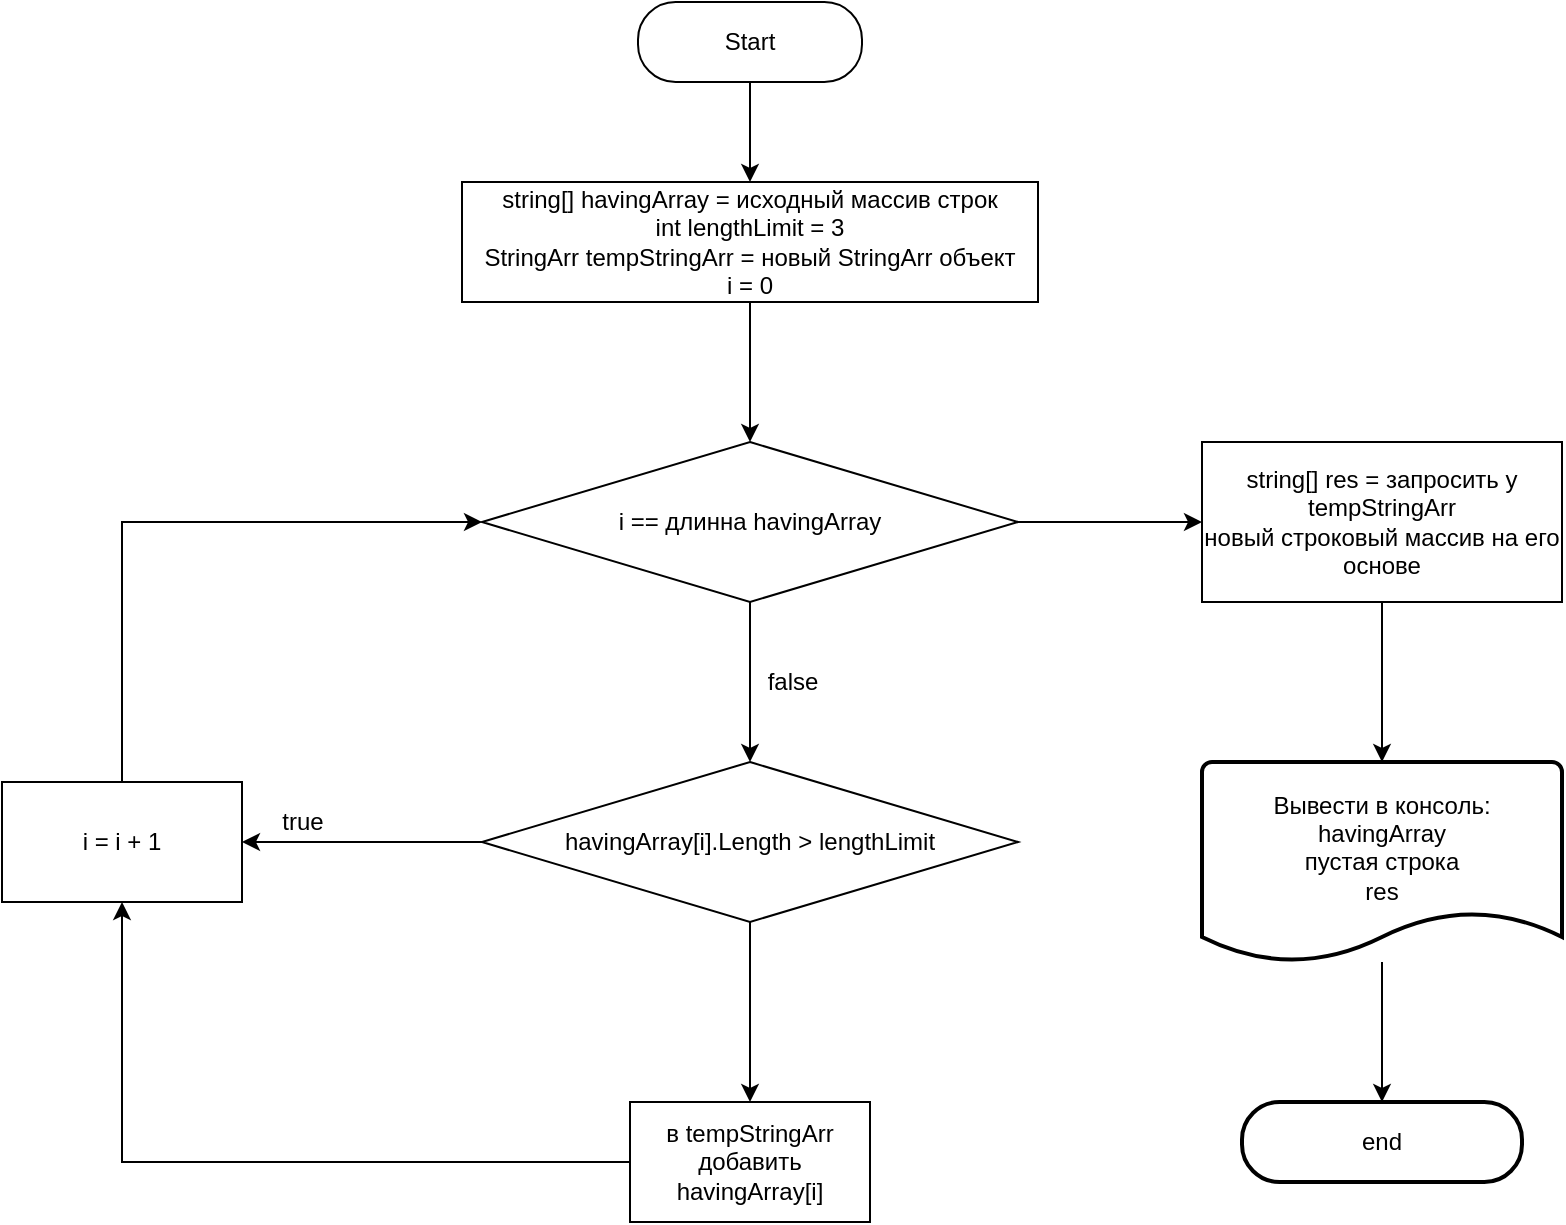 <mxfile version="20.7.4" type="device"><diagram id="WHZAXTVe0H5Fs7IbaXtB" name="Страница 1"><mxGraphModel dx="1674" dy="716" grid="1" gridSize="10" guides="1" tooltips="1" connect="1" arrows="1" fold="1" page="1" pageScale="1" pageWidth="827" pageHeight="1169" math="0" shadow="0"><root><mxCell id="0"/><mxCell id="1" parent="0"/><mxCell id="MBRIkOpgtOWEB2TJILyb-2" value="" style="edgeStyle=orthogonalEdgeStyle;rounded=0;orthogonalLoop=1;jettySize=auto;html=1;" edge="1" parent="1" source="l2u0mDd9kwK1WnS7RR9c-1" target="MBRIkOpgtOWEB2TJILyb-1"><mxGeometry relative="1" as="geometry"/></mxCell><mxCell id="l2u0mDd9kwK1WnS7RR9c-1" value="Start" style="rounded=1;whiteSpace=wrap;html=1;arcSize=47;" parent="1" vertex="1"><mxGeometry x="358" width="112" height="40" as="geometry"/></mxCell><mxCell id="MBRIkOpgtOWEB2TJILyb-4" value="" style="edgeStyle=orthogonalEdgeStyle;rounded=0;orthogonalLoop=1;jettySize=auto;html=1;" edge="1" parent="1" source="MBRIkOpgtOWEB2TJILyb-1" target="MBRIkOpgtOWEB2TJILyb-3"><mxGeometry relative="1" as="geometry"/></mxCell><mxCell id="MBRIkOpgtOWEB2TJILyb-1" value="&lt;div&gt;string[] havingArray = исходный массив строк&lt;/div&gt;&lt;div&gt;int lengthLimit = 3&lt;/div&gt;&lt;div&gt;StringArr tempStringArr = новый StringArr объект&lt;br&gt;&lt;/div&gt;&lt;div&gt;i = 0&lt;br&gt;&lt;/div&gt;" style="rounded=0;whiteSpace=wrap;html=1;" vertex="1" parent="1"><mxGeometry x="270" y="90" width="288" height="60" as="geometry"/></mxCell><mxCell id="MBRIkOpgtOWEB2TJILyb-6" value="" style="edgeStyle=orthogonalEdgeStyle;rounded=0;orthogonalLoop=1;jettySize=auto;html=1;" edge="1" parent="1" source="MBRIkOpgtOWEB2TJILyb-3" target="MBRIkOpgtOWEB2TJILyb-5"><mxGeometry relative="1" as="geometry"><Array as="points"><mxPoint x="414" y="330"/><mxPoint x="414" y="330"/></Array></mxGeometry></mxCell><mxCell id="MBRIkOpgtOWEB2TJILyb-17" value="" style="edgeStyle=orthogonalEdgeStyle;rounded=0;orthogonalLoop=1;jettySize=auto;html=1;" edge="1" parent="1" source="MBRIkOpgtOWEB2TJILyb-3" target="MBRIkOpgtOWEB2TJILyb-16"><mxGeometry relative="1" as="geometry"/></mxCell><mxCell id="MBRIkOpgtOWEB2TJILyb-3" value="i == длинна havingArray" style="rhombus;whiteSpace=wrap;html=1;rounded=0;" vertex="1" parent="1"><mxGeometry x="280" y="220" width="268" height="80" as="geometry"/></mxCell><mxCell id="MBRIkOpgtOWEB2TJILyb-9" value="" style="edgeStyle=orthogonalEdgeStyle;rounded=0;orthogonalLoop=1;jettySize=auto;html=1;" edge="1" parent="1" source="MBRIkOpgtOWEB2TJILyb-5" target="MBRIkOpgtOWEB2TJILyb-8"><mxGeometry relative="1" as="geometry"/></mxCell><mxCell id="MBRIkOpgtOWEB2TJILyb-13" value="" style="edgeStyle=orthogonalEdgeStyle;rounded=0;orthogonalLoop=1;jettySize=auto;html=1;" edge="1" parent="1" source="MBRIkOpgtOWEB2TJILyb-5" target="MBRIkOpgtOWEB2TJILyb-12"><mxGeometry relative="1" as="geometry"/></mxCell><mxCell id="MBRIkOpgtOWEB2TJILyb-5" value="havingArray[i].Length &amp;gt; lengthLimit" style="rhombus;whiteSpace=wrap;html=1;rounded=0;" vertex="1" parent="1"><mxGeometry x="280" y="380" width="268" height="80" as="geometry"/></mxCell><mxCell id="MBRIkOpgtOWEB2TJILyb-7" value="false" style="text;html=1;align=center;verticalAlign=middle;resizable=0;points=[];autosize=1;strokeColor=none;fillColor=none;" vertex="1" parent="1"><mxGeometry x="410" y="325" width="50" height="30" as="geometry"/></mxCell><mxCell id="MBRIkOpgtOWEB2TJILyb-14" style="edgeStyle=orthogonalEdgeStyle;rounded=0;orthogonalLoop=1;jettySize=auto;html=1;exitX=0.5;exitY=0;exitDx=0;exitDy=0;entryX=0;entryY=0.5;entryDx=0;entryDy=0;" edge="1" parent="1" source="MBRIkOpgtOWEB2TJILyb-8" target="MBRIkOpgtOWEB2TJILyb-3"><mxGeometry relative="1" as="geometry"/></mxCell><mxCell id="MBRIkOpgtOWEB2TJILyb-8" value="i = i + 1" style="whiteSpace=wrap;html=1;rounded=0;" vertex="1" parent="1"><mxGeometry x="40" y="390" width="120" height="60" as="geometry"/></mxCell><mxCell id="MBRIkOpgtOWEB2TJILyb-11" value="true" style="text;html=1;align=center;verticalAlign=middle;resizable=0;points=[];autosize=1;strokeColor=none;fillColor=none;" vertex="1" parent="1"><mxGeometry x="170" y="395" width="40" height="30" as="geometry"/></mxCell><mxCell id="MBRIkOpgtOWEB2TJILyb-15" style="edgeStyle=orthogonalEdgeStyle;rounded=0;orthogonalLoop=1;jettySize=auto;html=1;exitX=0;exitY=0.5;exitDx=0;exitDy=0;entryX=0.5;entryY=1;entryDx=0;entryDy=0;" edge="1" parent="1" source="MBRIkOpgtOWEB2TJILyb-12" target="MBRIkOpgtOWEB2TJILyb-8"><mxGeometry relative="1" as="geometry"/></mxCell><mxCell id="MBRIkOpgtOWEB2TJILyb-12" value="&lt;div&gt;в tempStringArr добавить&lt;/div&gt;&lt;div&gt;havingArray[i]&lt;/div&gt;" style="whiteSpace=wrap;html=1;rounded=0;" vertex="1" parent="1"><mxGeometry x="354" y="550" width="120" height="60" as="geometry"/></mxCell><mxCell id="MBRIkOpgtOWEB2TJILyb-21" style="edgeStyle=orthogonalEdgeStyle;rounded=0;orthogonalLoop=1;jettySize=auto;html=1;exitX=0.5;exitY=1;exitDx=0;exitDy=0;entryX=0.5;entryY=0;entryDx=0;entryDy=0;entryPerimeter=0;" edge="1" parent="1" source="MBRIkOpgtOWEB2TJILyb-16" target="MBRIkOpgtOWEB2TJILyb-20"><mxGeometry relative="1" as="geometry"/></mxCell><mxCell id="MBRIkOpgtOWEB2TJILyb-16" value="&lt;div&gt;string[] res = запросить у tempStringArr &lt;br&gt;&lt;/div&gt;&lt;div&gt;новый строковый массив на его основе&lt;br&gt;&lt;/div&gt;" style="whiteSpace=wrap;html=1;rounded=0;" vertex="1" parent="1"><mxGeometry x="640" y="220" width="180" height="80" as="geometry"/></mxCell><mxCell id="MBRIkOpgtOWEB2TJILyb-23" value="" style="edgeStyle=orthogonalEdgeStyle;rounded=0;orthogonalLoop=1;jettySize=auto;html=1;" edge="1" parent="1" source="MBRIkOpgtOWEB2TJILyb-20" target="MBRIkOpgtOWEB2TJILyb-22"><mxGeometry relative="1" as="geometry"/></mxCell><mxCell id="MBRIkOpgtOWEB2TJILyb-20" value="&lt;div&gt;Вывести в консоль:&lt;/div&gt;&lt;div&gt;havingArray&lt;/div&gt;&lt;div&gt;пустая строка&lt;/div&gt;&lt;div&gt;res&lt;/div&gt;&lt;div&gt;&lt;br&gt;&lt;/div&gt;" style="strokeWidth=2;html=1;shape=mxgraph.flowchart.document2;whiteSpace=wrap;size=0.25;" vertex="1" parent="1"><mxGeometry x="640" y="380" width="180" height="100" as="geometry"/></mxCell><mxCell id="MBRIkOpgtOWEB2TJILyb-22" value="end" style="rounded=1;whiteSpace=wrap;html=1;strokeWidth=2;arcSize=47;" vertex="1" parent="1"><mxGeometry x="660" y="550" width="140" height="40" as="geometry"/></mxCell></root></mxGraphModel></diagram></mxfile>